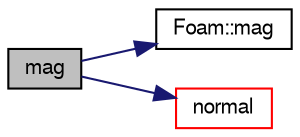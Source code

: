 digraph "mag"
{
  bgcolor="transparent";
  edge [fontname="FreeSans",fontsize="10",labelfontname="FreeSans",labelfontsize="10"];
  node [fontname="FreeSans",fontsize="10",shape=record];
  rankdir="LR";
  Node121 [label="mag",height=0.2,width=0.4,color="black", fillcolor="grey75", style="filled", fontcolor="black"];
  Node121 -> Node122 [color="midnightblue",fontsize="10",style="solid",fontname="FreeSans"];
  Node122 [label="Foam::mag",height=0.2,width=0.4,color="black",URL="$a21124.html#a929da2a3fdcf3dacbbe0487d3a330dae"];
  Node121 -> Node123 [color="midnightblue",fontsize="10",style="solid",fontname="FreeSans"];
  Node123 [label="normal",height=0.2,width=0.4,color="red",URL="$a27218.html#a9c276d6ebebcebe172195c3106e409ad",tooltip="Vector normal; magnitude is equal to area of face. "];
}
